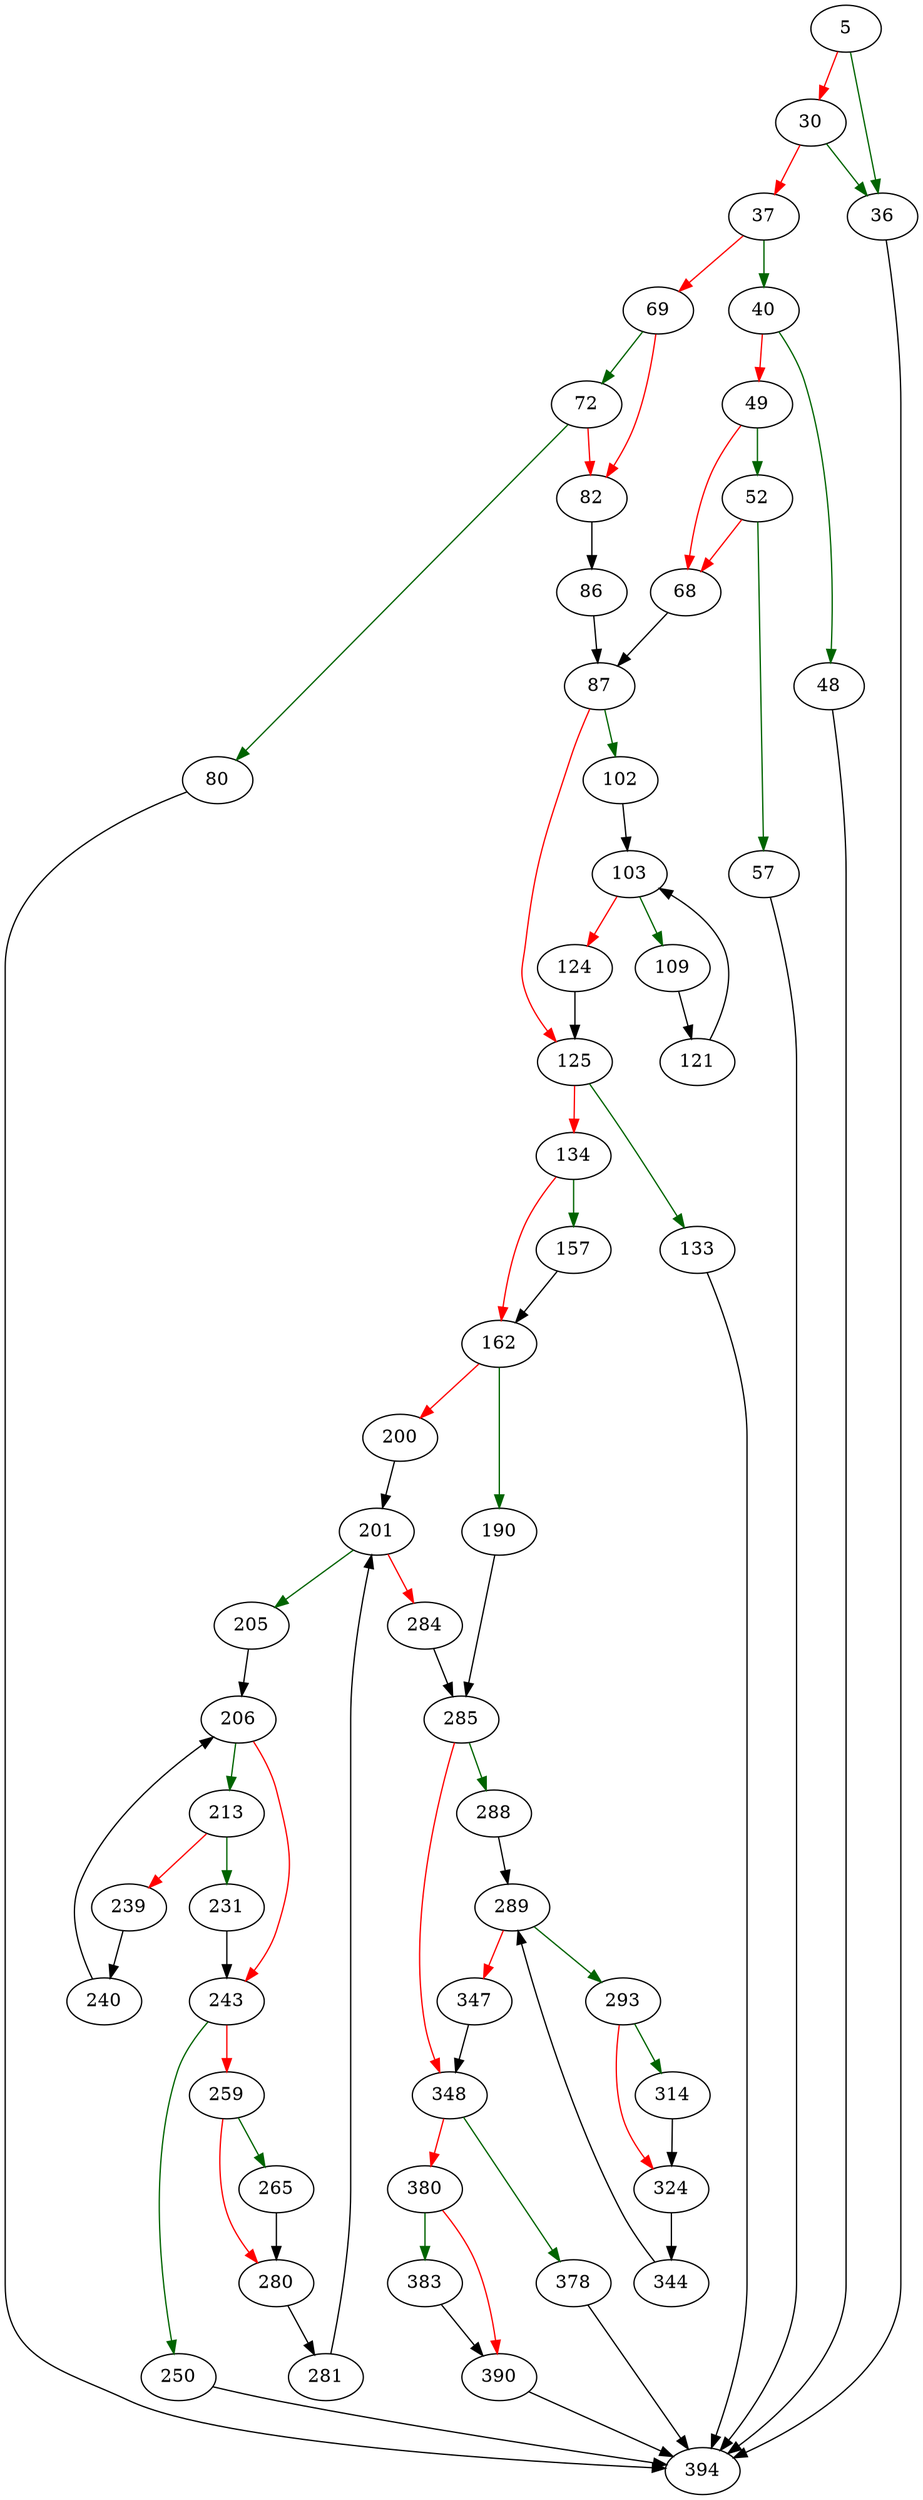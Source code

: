 strict digraph "sqlite3CreateForeignKey" {
	// Node definitions.
	5 [entry=true];
	36;
	30;
	37;
	394;
	40;
	69;
	48;
	49;
	52;
	68;
	57;
	87;
	72;
	82;
	80;
	86;
	102;
	125;
	103;
	109;
	124;
	121;
	133;
	134;
	157;
	162;
	190;
	200;
	285;
	201;
	205;
	284;
	206;
	213;
	243;
	231;
	239;
	240;
	250;
	259;
	265;
	280;
	281;
	288;
	348;
	289;
	293;
	347;
	314;
	324;
	344;
	378;
	380;
	383;
	390;

	// Edge definitions.
	5 -> 36 [
		color=darkgreen
		cond=true
	];
	5 -> 30 [
		color=red
		cond=false
	];
	36 -> 394;
	30 -> 36 [
		color=darkgreen
		cond=true
	];
	30 -> 37 [
		color=red
		cond=false
	];
	37 -> 40 [
		color=darkgreen
		cond=true
	];
	37 -> 69 [
		color=red
		cond=false
	];
	40 -> 48 [
		color=darkgreen
		cond=true
	];
	40 -> 49 [
		color=red
		cond=false
	];
	69 -> 72 [
		color=darkgreen
		cond=true
	];
	69 -> 82 [
		color=red
		cond=false
	];
	48 -> 394;
	49 -> 52 [
		color=darkgreen
		cond=true
	];
	49 -> 68 [
		color=red
		cond=false
	];
	52 -> 68 [
		color=red
		cond=false
	];
	52 -> 57 [
		color=darkgreen
		cond=true
	];
	68 -> 87;
	57 -> 394;
	87 -> 102 [
		color=darkgreen
		cond=true
	];
	87 -> 125 [
		color=red
		cond=false
	];
	72 -> 82 [
		color=red
		cond=false
	];
	72 -> 80 [
		color=darkgreen
		cond=true
	];
	82 -> 86;
	80 -> 394;
	86 -> 87;
	102 -> 103;
	125 -> 133 [
		color=darkgreen
		cond=true
	];
	125 -> 134 [
		color=red
		cond=false
	];
	103 -> 109 [
		color=darkgreen
		cond=true
	];
	103 -> 124 [
		color=red
		cond=false
	];
	109 -> 121;
	124 -> 125;
	121 -> 103;
	133 -> 394;
	134 -> 157 [
		color=darkgreen
		cond=true
	];
	134 -> 162 [
		color=red
		cond=false
	];
	157 -> 162;
	162 -> 190 [
		color=darkgreen
		cond=true
	];
	162 -> 200 [
		color=red
		cond=false
	];
	190 -> 285;
	200 -> 201;
	285 -> 288 [
		color=darkgreen
		cond=true
	];
	285 -> 348 [
		color=red
		cond=false
	];
	201 -> 205 [
		color=darkgreen
		cond=true
	];
	201 -> 284 [
		color=red
		cond=false
	];
	205 -> 206;
	284 -> 285;
	206 -> 213 [
		color=darkgreen
		cond=true
	];
	206 -> 243 [
		color=red
		cond=false
	];
	213 -> 231 [
		color=darkgreen
		cond=true
	];
	213 -> 239 [
		color=red
		cond=false
	];
	243 -> 250 [
		color=darkgreen
		cond=true
	];
	243 -> 259 [
		color=red
		cond=false
	];
	231 -> 243;
	239 -> 240;
	240 -> 206;
	250 -> 394;
	259 -> 265 [
		color=darkgreen
		cond=true
	];
	259 -> 280 [
		color=red
		cond=false
	];
	265 -> 280;
	280 -> 281;
	281 -> 201;
	288 -> 289;
	348 -> 378 [
		color=darkgreen
		cond=true
	];
	348 -> 380 [
		color=red
		cond=false
	];
	289 -> 293 [
		color=darkgreen
		cond=true
	];
	289 -> 347 [
		color=red
		cond=false
	];
	293 -> 314 [
		color=darkgreen
		cond=true
	];
	293 -> 324 [
		color=red
		cond=false
	];
	347 -> 348;
	314 -> 324;
	324 -> 344;
	344 -> 289;
	378 -> 394;
	380 -> 383 [
		color=darkgreen
		cond=true
	];
	380 -> 390 [
		color=red
		cond=false
	];
	383 -> 390;
	390 -> 394;
}